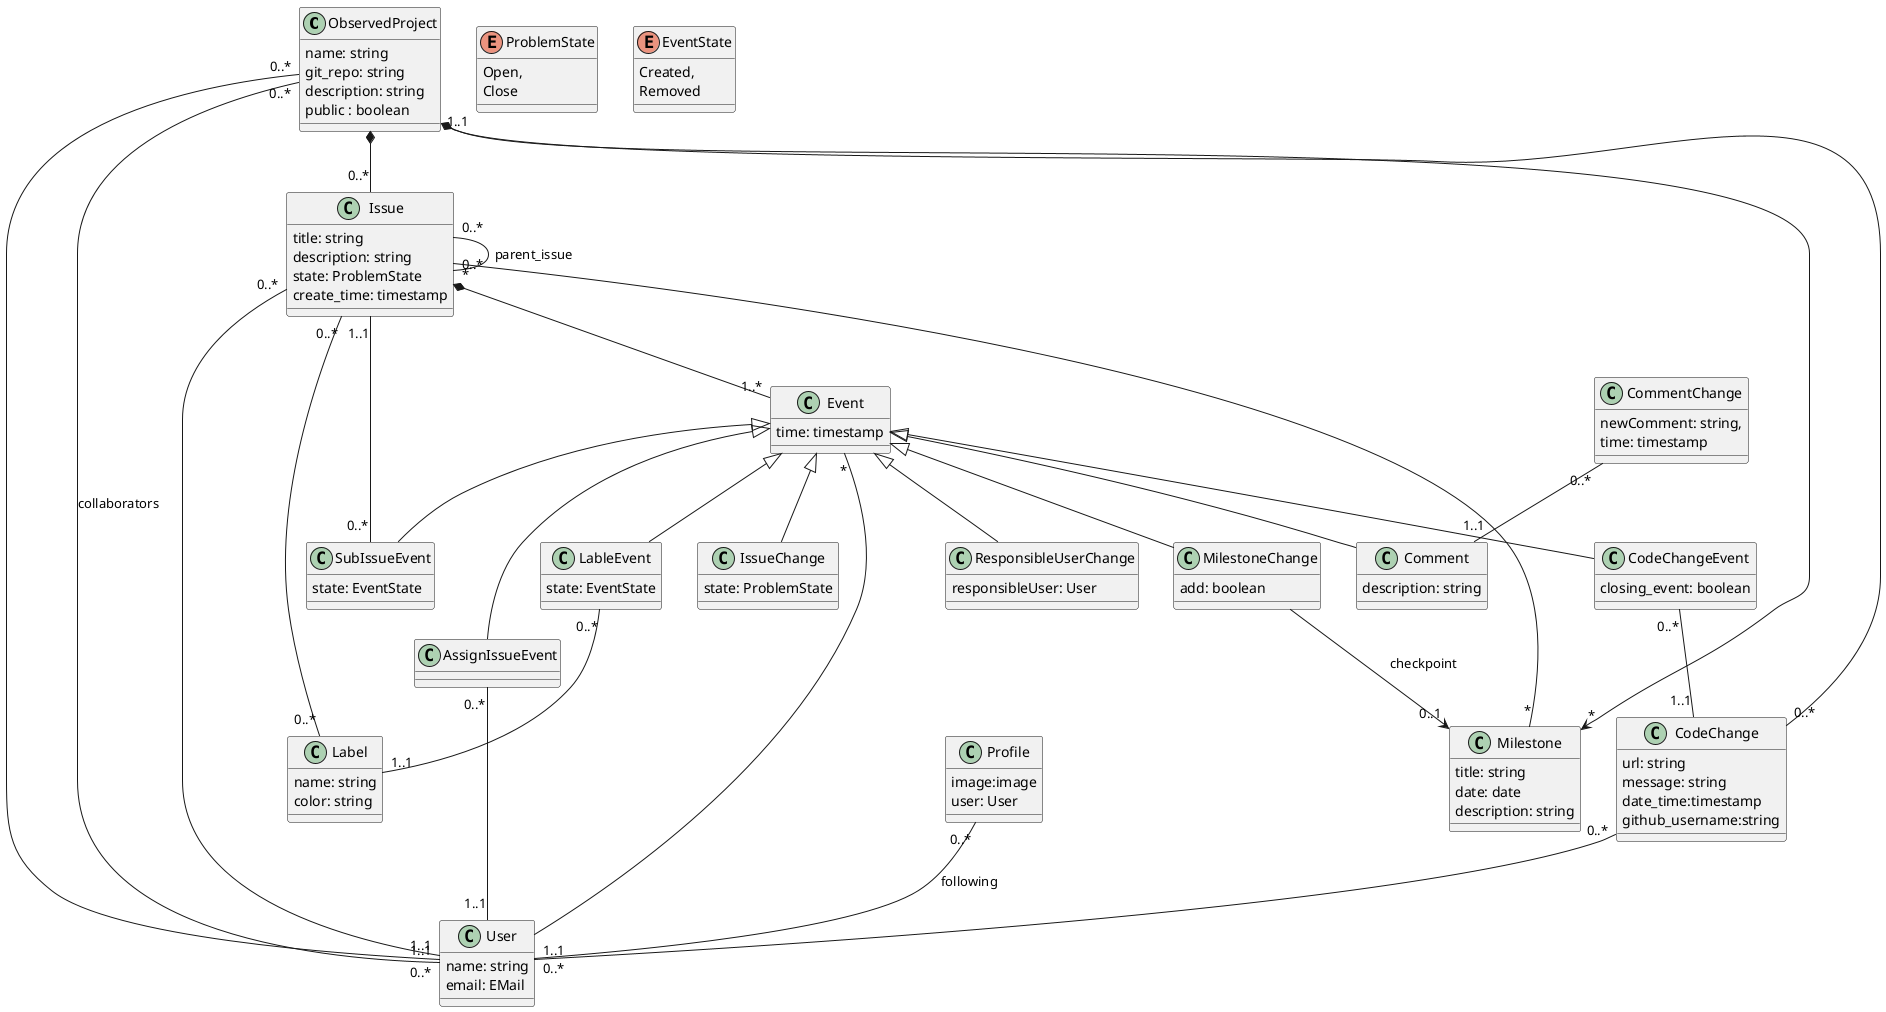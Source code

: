 @startuml
  class ObservedProject {
        name: string
        git_repo: string
        description: string
        public : boolean
  }
  ObservedProject *-- "0..*" Issue
  ObservedProject "0..*" -- "1..1" User
  ObservedProject "0..*" -- "0..*" User :collaborators

  class Issue {
        title: string
        description: string
        state: ProblemState
        create_time: timestamp
          
  }
  Issue "0..*" -- "0..*" Issue :parent_issue
  Issue "0..*" -- "1..1" User

  class Label {
        name: string
        color: string
  }
  Issue "0..*" -- "0..*" Label

  class Milestone {
        title: string
        date: date
        description: string
  }
  Issue "*" -- "*" Milestone
  ObservedProject *--> "*" Milestone

  class Event {
        time: timestamp
  }
  Issue *-- "1..*" Event
  Event "*" -- User

  class LableEvent{
        state: EventState
  }
  LableEvent "0..*" -- "1..1" Label

  class Comment {
        description: string
  }

  class CommentChange{
        newComment: string,
        time: timestamp
  }
  CommentChange "0..*" -- "1..1" Comment

  class CodeChange{
        url: string
        message: string
        date_time:timestamp
        github_username:string
  }
  CodeChange "0..*" -- "1..1" ObservedProject
  CodeChange "0..*" -- "1..1" User

  class CodeChangeEvent{
        closing_event: boolean
  }
  CodeChangeEvent "0..*" -- "1..1" CodeChange

  class IssueChange{
        state: ProblemState
  }

  class AssignIssueEvent{
  }
  AssignIssueEvent "0..*" -- "1..1" User

  class SubIssueEvent{
        state: EventState
  }
  SubIssueEvent "0..*" -- "1..1" Issue
  
  class MilestoneChange {
        add: boolean
  }
  MilestoneChange --> "0..1" Milestone :checkpoint

  class ResponsibleUserChange {
       responsibleUser: User
  }
 
  class Profile{
        image:image
        user: User
  }
  Profile "0..*" -- "0..*" User :following

  class User {
        name: string
        email: EMail
  }
  
  Event <|-- LableEvent
  Event <|-- CodeChangeEvent
  Event <|-- IssueChange
  Event <|-- AssignIssueEvent
  Event <|-- ResponsibleUserChange
  Event <|-- SubIssueEvent
  Event <|-- MilestoneChange
  Event <|-- Comment
  
  enum ProblemState {
        Open,
        Close
  }
  
  enum EventState {
        Created,
        Removed
  }

@enduml

